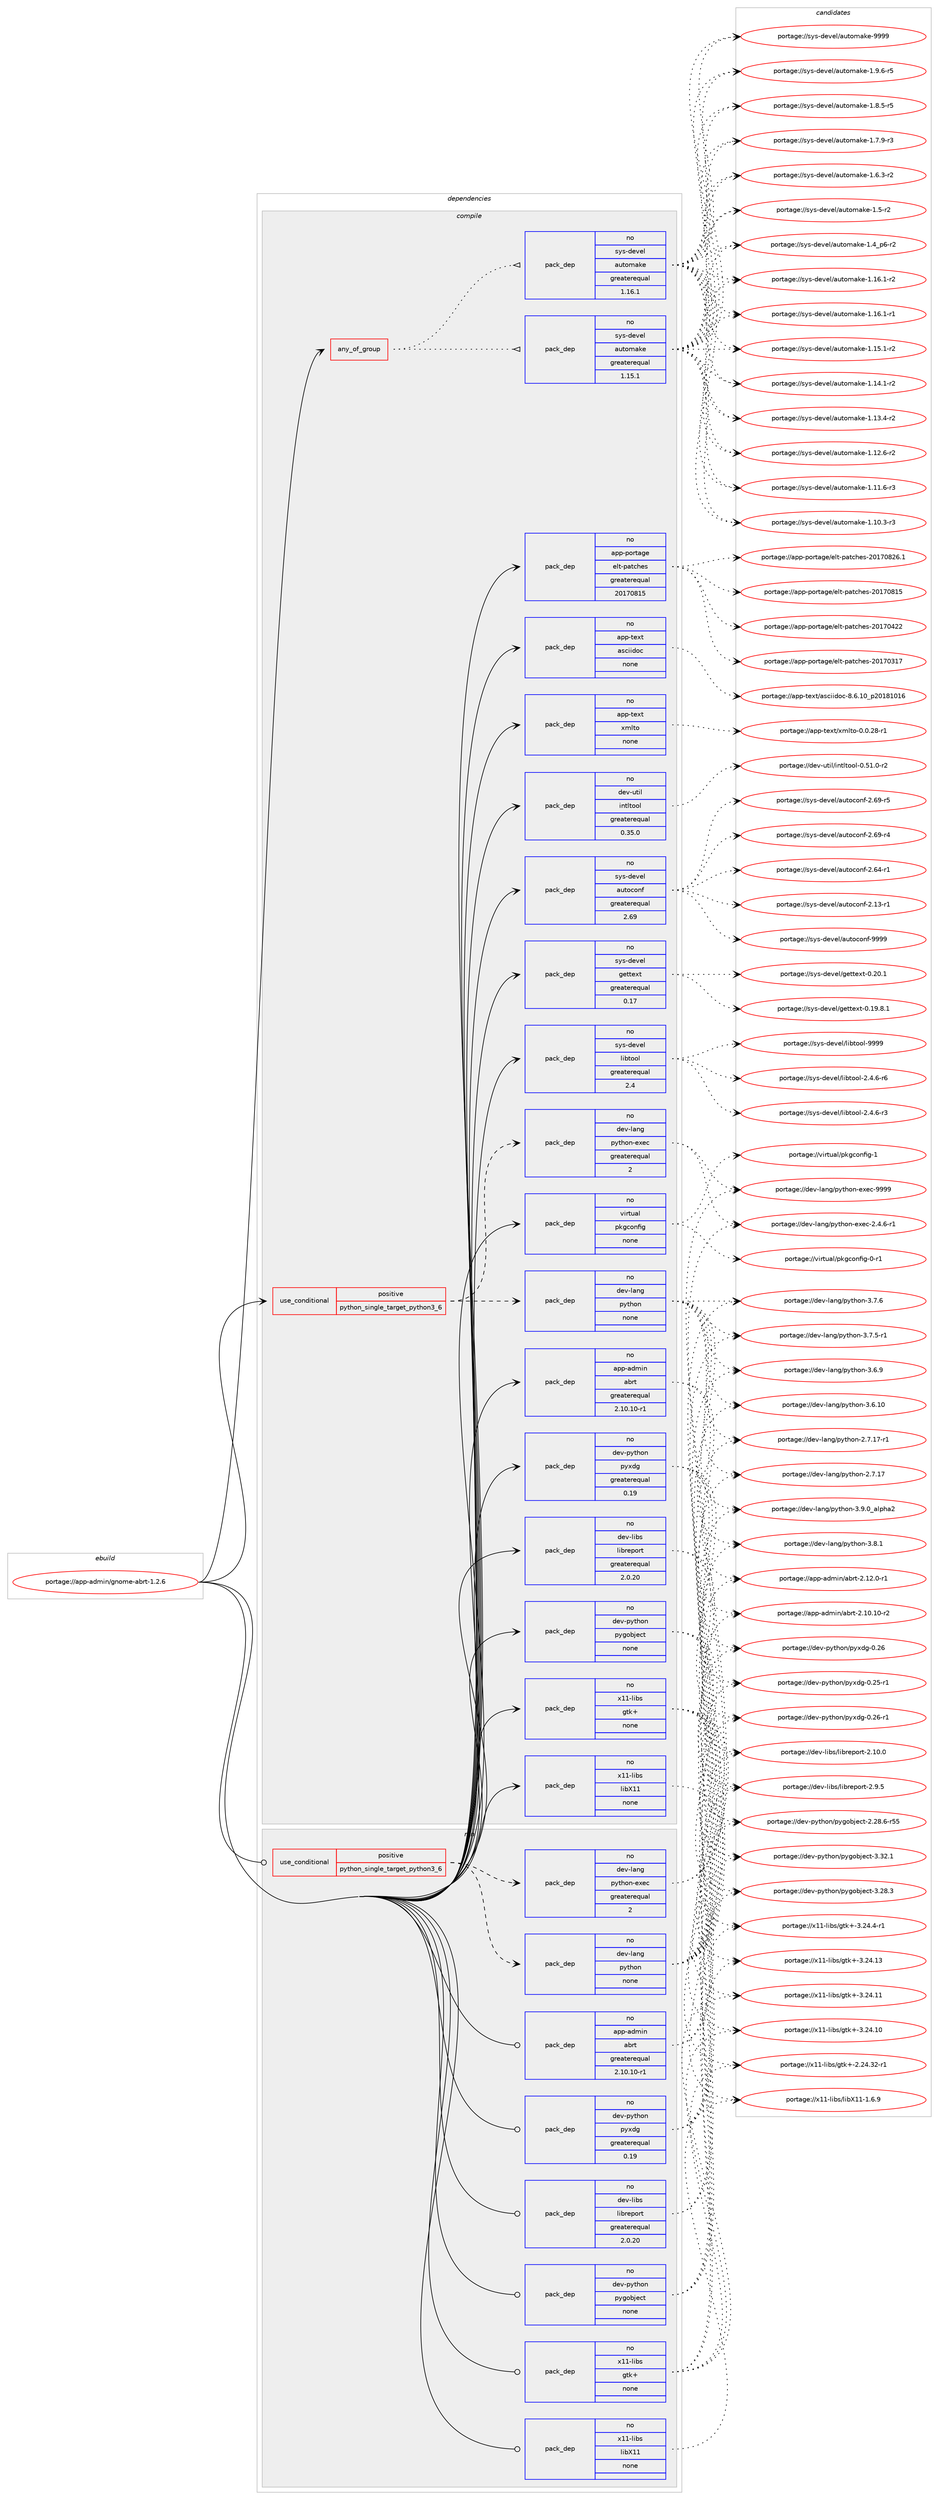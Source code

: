 digraph prolog {

# *************
# Graph options
# *************

newrank=true;
concentrate=true;
compound=true;
graph [rankdir=LR,fontname=Helvetica,fontsize=10,ranksep=1.5];#, ranksep=2.5, nodesep=0.2];
edge  [arrowhead=vee];
node  [fontname=Helvetica,fontsize=10];

# **********
# The ebuild
# **********

subgraph cluster_leftcol {
color=gray;
label=<<i>ebuild</i>>;
id [label="portage://app-admin/gnome-abrt-1.2.6", color=red, width=4, href="../app-admin/gnome-abrt-1.2.6.svg"];
}

# ****************
# The dependencies
# ****************

subgraph cluster_midcol {
color=gray;
label=<<i>dependencies</i>>;
subgraph cluster_compile {
fillcolor="#eeeeee";
style=filled;
label=<<i>compile</i>>;
subgraph any8426 {
dependency655505 [label=<<TABLE BORDER="0" CELLBORDER="1" CELLSPACING="0" CELLPADDING="4"><TR><TD CELLPADDING="10">any_of_group</TD></TR></TABLE>>, shape=none, color=red];subgraph pack491759 {
dependency655506 [label=<<TABLE BORDER="0" CELLBORDER="1" CELLSPACING="0" CELLPADDING="4" WIDTH="220"><TR><TD ROWSPAN="6" CELLPADDING="30">pack_dep</TD></TR><TR><TD WIDTH="110">no</TD></TR><TR><TD>sys-devel</TD></TR><TR><TD>automake</TD></TR><TR><TD>greaterequal</TD></TR><TR><TD>1.16.1</TD></TR></TABLE>>, shape=none, color=blue];
}
dependency655505:e -> dependency655506:w [weight=20,style="dotted",arrowhead="oinv"];
subgraph pack491760 {
dependency655507 [label=<<TABLE BORDER="0" CELLBORDER="1" CELLSPACING="0" CELLPADDING="4" WIDTH="220"><TR><TD ROWSPAN="6" CELLPADDING="30">pack_dep</TD></TR><TR><TD WIDTH="110">no</TD></TR><TR><TD>sys-devel</TD></TR><TR><TD>automake</TD></TR><TR><TD>greaterequal</TD></TR><TR><TD>1.15.1</TD></TR></TABLE>>, shape=none, color=blue];
}
dependency655505:e -> dependency655507:w [weight=20,style="dotted",arrowhead="oinv"];
}
id:e -> dependency655505:w [weight=20,style="solid",arrowhead="vee"];
subgraph cond155024 {
dependency655508 [label=<<TABLE BORDER="0" CELLBORDER="1" CELLSPACING="0" CELLPADDING="4"><TR><TD ROWSPAN="3" CELLPADDING="10">use_conditional</TD></TR><TR><TD>positive</TD></TR><TR><TD>python_single_target_python3_6</TD></TR></TABLE>>, shape=none, color=red];
subgraph pack491761 {
dependency655509 [label=<<TABLE BORDER="0" CELLBORDER="1" CELLSPACING="0" CELLPADDING="4" WIDTH="220"><TR><TD ROWSPAN="6" CELLPADDING="30">pack_dep</TD></TR><TR><TD WIDTH="110">no</TD></TR><TR><TD>dev-lang</TD></TR><TR><TD>python</TD></TR><TR><TD>none</TD></TR><TR><TD></TD></TR></TABLE>>, shape=none, color=blue];
}
dependency655508:e -> dependency655509:w [weight=20,style="dashed",arrowhead="vee"];
subgraph pack491762 {
dependency655510 [label=<<TABLE BORDER="0" CELLBORDER="1" CELLSPACING="0" CELLPADDING="4" WIDTH="220"><TR><TD ROWSPAN="6" CELLPADDING="30">pack_dep</TD></TR><TR><TD WIDTH="110">no</TD></TR><TR><TD>dev-lang</TD></TR><TR><TD>python-exec</TD></TR><TR><TD>greaterequal</TD></TR><TR><TD>2</TD></TR></TABLE>>, shape=none, color=blue];
}
dependency655508:e -> dependency655510:w [weight=20,style="dashed",arrowhead="vee"];
}
id:e -> dependency655508:w [weight=20,style="solid",arrowhead="vee"];
subgraph pack491763 {
dependency655511 [label=<<TABLE BORDER="0" CELLBORDER="1" CELLSPACING="0" CELLPADDING="4" WIDTH="220"><TR><TD ROWSPAN="6" CELLPADDING="30">pack_dep</TD></TR><TR><TD WIDTH="110">no</TD></TR><TR><TD>app-admin</TD></TR><TR><TD>abrt</TD></TR><TR><TD>greaterequal</TD></TR><TR><TD>2.10.10-r1</TD></TR></TABLE>>, shape=none, color=blue];
}
id:e -> dependency655511:w [weight=20,style="solid",arrowhead="vee"];
subgraph pack491764 {
dependency655512 [label=<<TABLE BORDER="0" CELLBORDER="1" CELLSPACING="0" CELLPADDING="4" WIDTH="220"><TR><TD ROWSPAN="6" CELLPADDING="30">pack_dep</TD></TR><TR><TD WIDTH="110">no</TD></TR><TR><TD>app-portage</TD></TR><TR><TD>elt-patches</TD></TR><TR><TD>greaterequal</TD></TR><TR><TD>20170815</TD></TR></TABLE>>, shape=none, color=blue];
}
id:e -> dependency655512:w [weight=20,style="solid",arrowhead="vee"];
subgraph pack491765 {
dependency655513 [label=<<TABLE BORDER="0" CELLBORDER="1" CELLSPACING="0" CELLPADDING="4" WIDTH="220"><TR><TD ROWSPAN="6" CELLPADDING="30">pack_dep</TD></TR><TR><TD WIDTH="110">no</TD></TR><TR><TD>app-text</TD></TR><TR><TD>asciidoc</TD></TR><TR><TD>none</TD></TR><TR><TD></TD></TR></TABLE>>, shape=none, color=blue];
}
id:e -> dependency655513:w [weight=20,style="solid",arrowhead="vee"];
subgraph pack491766 {
dependency655514 [label=<<TABLE BORDER="0" CELLBORDER="1" CELLSPACING="0" CELLPADDING="4" WIDTH="220"><TR><TD ROWSPAN="6" CELLPADDING="30">pack_dep</TD></TR><TR><TD WIDTH="110">no</TD></TR><TR><TD>app-text</TD></TR><TR><TD>xmlto</TD></TR><TR><TD>none</TD></TR><TR><TD></TD></TR></TABLE>>, shape=none, color=blue];
}
id:e -> dependency655514:w [weight=20,style="solid",arrowhead="vee"];
subgraph pack491767 {
dependency655515 [label=<<TABLE BORDER="0" CELLBORDER="1" CELLSPACING="0" CELLPADDING="4" WIDTH="220"><TR><TD ROWSPAN="6" CELLPADDING="30">pack_dep</TD></TR><TR><TD WIDTH="110">no</TD></TR><TR><TD>dev-libs</TD></TR><TR><TD>libreport</TD></TR><TR><TD>greaterequal</TD></TR><TR><TD>2.0.20</TD></TR></TABLE>>, shape=none, color=blue];
}
id:e -> dependency655515:w [weight=20,style="solid",arrowhead="vee"];
subgraph pack491768 {
dependency655516 [label=<<TABLE BORDER="0" CELLBORDER="1" CELLSPACING="0" CELLPADDING="4" WIDTH="220"><TR><TD ROWSPAN="6" CELLPADDING="30">pack_dep</TD></TR><TR><TD WIDTH="110">no</TD></TR><TR><TD>dev-python</TD></TR><TR><TD>pygobject</TD></TR><TR><TD>none</TD></TR><TR><TD></TD></TR></TABLE>>, shape=none, color=blue];
}
id:e -> dependency655516:w [weight=20,style="solid",arrowhead="vee"];
subgraph pack491769 {
dependency655517 [label=<<TABLE BORDER="0" CELLBORDER="1" CELLSPACING="0" CELLPADDING="4" WIDTH="220"><TR><TD ROWSPAN="6" CELLPADDING="30">pack_dep</TD></TR><TR><TD WIDTH="110">no</TD></TR><TR><TD>dev-python</TD></TR><TR><TD>pyxdg</TD></TR><TR><TD>greaterequal</TD></TR><TR><TD>0.19</TD></TR></TABLE>>, shape=none, color=blue];
}
id:e -> dependency655517:w [weight=20,style="solid",arrowhead="vee"];
subgraph pack491770 {
dependency655518 [label=<<TABLE BORDER="0" CELLBORDER="1" CELLSPACING="0" CELLPADDING="4" WIDTH="220"><TR><TD ROWSPAN="6" CELLPADDING="30">pack_dep</TD></TR><TR><TD WIDTH="110">no</TD></TR><TR><TD>dev-util</TD></TR><TR><TD>intltool</TD></TR><TR><TD>greaterequal</TD></TR><TR><TD>0.35.0</TD></TR></TABLE>>, shape=none, color=blue];
}
id:e -> dependency655518:w [weight=20,style="solid",arrowhead="vee"];
subgraph pack491771 {
dependency655519 [label=<<TABLE BORDER="0" CELLBORDER="1" CELLSPACING="0" CELLPADDING="4" WIDTH="220"><TR><TD ROWSPAN="6" CELLPADDING="30">pack_dep</TD></TR><TR><TD WIDTH="110">no</TD></TR><TR><TD>sys-devel</TD></TR><TR><TD>autoconf</TD></TR><TR><TD>greaterequal</TD></TR><TR><TD>2.69</TD></TR></TABLE>>, shape=none, color=blue];
}
id:e -> dependency655519:w [weight=20,style="solid",arrowhead="vee"];
subgraph pack491772 {
dependency655520 [label=<<TABLE BORDER="0" CELLBORDER="1" CELLSPACING="0" CELLPADDING="4" WIDTH="220"><TR><TD ROWSPAN="6" CELLPADDING="30">pack_dep</TD></TR><TR><TD WIDTH="110">no</TD></TR><TR><TD>sys-devel</TD></TR><TR><TD>gettext</TD></TR><TR><TD>greaterequal</TD></TR><TR><TD>0.17</TD></TR></TABLE>>, shape=none, color=blue];
}
id:e -> dependency655520:w [weight=20,style="solid",arrowhead="vee"];
subgraph pack491773 {
dependency655521 [label=<<TABLE BORDER="0" CELLBORDER="1" CELLSPACING="0" CELLPADDING="4" WIDTH="220"><TR><TD ROWSPAN="6" CELLPADDING="30">pack_dep</TD></TR><TR><TD WIDTH="110">no</TD></TR><TR><TD>sys-devel</TD></TR><TR><TD>libtool</TD></TR><TR><TD>greaterequal</TD></TR><TR><TD>2.4</TD></TR></TABLE>>, shape=none, color=blue];
}
id:e -> dependency655521:w [weight=20,style="solid",arrowhead="vee"];
subgraph pack491774 {
dependency655522 [label=<<TABLE BORDER="0" CELLBORDER="1" CELLSPACING="0" CELLPADDING="4" WIDTH="220"><TR><TD ROWSPAN="6" CELLPADDING="30">pack_dep</TD></TR><TR><TD WIDTH="110">no</TD></TR><TR><TD>virtual</TD></TR><TR><TD>pkgconfig</TD></TR><TR><TD>none</TD></TR><TR><TD></TD></TR></TABLE>>, shape=none, color=blue];
}
id:e -> dependency655522:w [weight=20,style="solid",arrowhead="vee"];
subgraph pack491775 {
dependency655523 [label=<<TABLE BORDER="0" CELLBORDER="1" CELLSPACING="0" CELLPADDING="4" WIDTH="220"><TR><TD ROWSPAN="6" CELLPADDING="30">pack_dep</TD></TR><TR><TD WIDTH="110">no</TD></TR><TR><TD>x11-libs</TD></TR><TR><TD>gtk+</TD></TR><TR><TD>none</TD></TR><TR><TD></TD></TR></TABLE>>, shape=none, color=blue];
}
id:e -> dependency655523:w [weight=20,style="solid",arrowhead="vee"];
subgraph pack491776 {
dependency655524 [label=<<TABLE BORDER="0" CELLBORDER="1" CELLSPACING="0" CELLPADDING="4" WIDTH="220"><TR><TD ROWSPAN="6" CELLPADDING="30">pack_dep</TD></TR><TR><TD WIDTH="110">no</TD></TR><TR><TD>x11-libs</TD></TR><TR><TD>libX11</TD></TR><TR><TD>none</TD></TR><TR><TD></TD></TR></TABLE>>, shape=none, color=blue];
}
id:e -> dependency655524:w [weight=20,style="solid",arrowhead="vee"];
}
subgraph cluster_compileandrun {
fillcolor="#eeeeee";
style=filled;
label=<<i>compile and run</i>>;
}
subgraph cluster_run {
fillcolor="#eeeeee";
style=filled;
label=<<i>run</i>>;
subgraph cond155025 {
dependency655525 [label=<<TABLE BORDER="0" CELLBORDER="1" CELLSPACING="0" CELLPADDING="4"><TR><TD ROWSPAN="3" CELLPADDING="10">use_conditional</TD></TR><TR><TD>positive</TD></TR><TR><TD>python_single_target_python3_6</TD></TR></TABLE>>, shape=none, color=red];
subgraph pack491777 {
dependency655526 [label=<<TABLE BORDER="0" CELLBORDER="1" CELLSPACING="0" CELLPADDING="4" WIDTH="220"><TR><TD ROWSPAN="6" CELLPADDING="30">pack_dep</TD></TR><TR><TD WIDTH="110">no</TD></TR><TR><TD>dev-lang</TD></TR><TR><TD>python</TD></TR><TR><TD>none</TD></TR><TR><TD></TD></TR></TABLE>>, shape=none, color=blue];
}
dependency655525:e -> dependency655526:w [weight=20,style="dashed",arrowhead="vee"];
subgraph pack491778 {
dependency655527 [label=<<TABLE BORDER="0" CELLBORDER="1" CELLSPACING="0" CELLPADDING="4" WIDTH="220"><TR><TD ROWSPAN="6" CELLPADDING="30">pack_dep</TD></TR><TR><TD WIDTH="110">no</TD></TR><TR><TD>dev-lang</TD></TR><TR><TD>python-exec</TD></TR><TR><TD>greaterequal</TD></TR><TR><TD>2</TD></TR></TABLE>>, shape=none, color=blue];
}
dependency655525:e -> dependency655527:w [weight=20,style="dashed",arrowhead="vee"];
}
id:e -> dependency655525:w [weight=20,style="solid",arrowhead="odot"];
subgraph pack491779 {
dependency655528 [label=<<TABLE BORDER="0" CELLBORDER="1" CELLSPACING="0" CELLPADDING="4" WIDTH="220"><TR><TD ROWSPAN="6" CELLPADDING="30">pack_dep</TD></TR><TR><TD WIDTH="110">no</TD></TR><TR><TD>app-admin</TD></TR><TR><TD>abrt</TD></TR><TR><TD>greaterequal</TD></TR><TR><TD>2.10.10-r1</TD></TR></TABLE>>, shape=none, color=blue];
}
id:e -> dependency655528:w [weight=20,style="solid",arrowhead="odot"];
subgraph pack491780 {
dependency655529 [label=<<TABLE BORDER="0" CELLBORDER="1" CELLSPACING="0" CELLPADDING="4" WIDTH="220"><TR><TD ROWSPAN="6" CELLPADDING="30">pack_dep</TD></TR><TR><TD WIDTH="110">no</TD></TR><TR><TD>dev-libs</TD></TR><TR><TD>libreport</TD></TR><TR><TD>greaterequal</TD></TR><TR><TD>2.0.20</TD></TR></TABLE>>, shape=none, color=blue];
}
id:e -> dependency655529:w [weight=20,style="solid",arrowhead="odot"];
subgraph pack491781 {
dependency655530 [label=<<TABLE BORDER="0" CELLBORDER="1" CELLSPACING="0" CELLPADDING="4" WIDTH="220"><TR><TD ROWSPAN="6" CELLPADDING="30">pack_dep</TD></TR><TR><TD WIDTH="110">no</TD></TR><TR><TD>dev-python</TD></TR><TR><TD>pygobject</TD></TR><TR><TD>none</TD></TR><TR><TD></TD></TR></TABLE>>, shape=none, color=blue];
}
id:e -> dependency655530:w [weight=20,style="solid",arrowhead="odot"];
subgraph pack491782 {
dependency655531 [label=<<TABLE BORDER="0" CELLBORDER="1" CELLSPACING="0" CELLPADDING="4" WIDTH="220"><TR><TD ROWSPAN="6" CELLPADDING="30">pack_dep</TD></TR><TR><TD WIDTH="110">no</TD></TR><TR><TD>dev-python</TD></TR><TR><TD>pyxdg</TD></TR><TR><TD>greaterequal</TD></TR><TR><TD>0.19</TD></TR></TABLE>>, shape=none, color=blue];
}
id:e -> dependency655531:w [weight=20,style="solid",arrowhead="odot"];
subgraph pack491783 {
dependency655532 [label=<<TABLE BORDER="0" CELLBORDER="1" CELLSPACING="0" CELLPADDING="4" WIDTH="220"><TR><TD ROWSPAN="6" CELLPADDING="30">pack_dep</TD></TR><TR><TD WIDTH="110">no</TD></TR><TR><TD>x11-libs</TD></TR><TR><TD>gtk+</TD></TR><TR><TD>none</TD></TR><TR><TD></TD></TR></TABLE>>, shape=none, color=blue];
}
id:e -> dependency655532:w [weight=20,style="solid",arrowhead="odot"];
subgraph pack491784 {
dependency655533 [label=<<TABLE BORDER="0" CELLBORDER="1" CELLSPACING="0" CELLPADDING="4" WIDTH="220"><TR><TD ROWSPAN="6" CELLPADDING="30">pack_dep</TD></TR><TR><TD WIDTH="110">no</TD></TR><TR><TD>x11-libs</TD></TR><TR><TD>libX11</TD></TR><TR><TD>none</TD></TR><TR><TD></TD></TR></TABLE>>, shape=none, color=blue];
}
id:e -> dependency655533:w [weight=20,style="solid",arrowhead="odot"];
}
}

# **************
# The candidates
# **************

subgraph cluster_choices {
rank=same;
color=gray;
label=<<i>candidates</i>>;

subgraph choice491759 {
color=black;
nodesep=1;
choice115121115451001011181011084797117116111109971071014557575757 [label="portage://sys-devel/automake-9999", color=red, width=4,href="../sys-devel/automake-9999.svg"];
choice115121115451001011181011084797117116111109971071014549465746544511453 [label="portage://sys-devel/automake-1.9.6-r5", color=red, width=4,href="../sys-devel/automake-1.9.6-r5.svg"];
choice115121115451001011181011084797117116111109971071014549465646534511453 [label="portage://sys-devel/automake-1.8.5-r5", color=red, width=4,href="../sys-devel/automake-1.8.5-r5.svg"];
choice115121115451001011181011084797117116111109971071014549465546574511451 [label="portage://sys-devel/automake-1.7.9-r3", color=red, width=4,href="../sys-devel/automake-1.7.9-r3.svg"];
choice115121115451001011181011084797117116111109971071014549465446514511450 [label="portage://sys-devel/automake-1.6.3-r2", color=red, width=4,href="../sys-devel/automake-1.6.3-r2.svg"];
choice11512111545100101118101108479711711611110997107101454946534511450 [label="portage://sys-devel/automake-1.5-r2", color=red, width=4,href="../sys-devel/automake-1.5-r2.svg"];
choice115121115451001011181011084797117116111109971071014549465295112544511450 [label="portage://sys-devel/automake-1.4_p6-r2", color=red, width=4,href="../sys-devel/automake-1.4_p6-r2.svg"];
choice11512111545100101118101108479711711611110997107101454946495446494511450 [label="portage://sys-devel/automake-1.16.1-r2", color=red, width=4,href="../sys-devel/automake-1.16.1-r2.svg"];
choice11512111545100101118101108479711711611110997107101454946495446494511449 [label="portage://sys-devel/automake-1.16.1-r1", color=red, width=4,href="../sys-devel/automake-1.16.1-r1.svg"];
choice11512111545100101118101108479711711611110997107101454946495346494511450 [label="portage://sys-devel/automake-1.15.1-r2", color=red, width=4,href="../sys-devel/automake-1.15.1-r2.svg"];
choice11512111545100101118101108479711711611110997107101454946495246494511450 [label="portage://sys-devel/automake-1.14.1-r2", color=red, width=4,href="../sys-devel/automake-1.14.1-r2.svg"];
choice11512111545100101118101108479711711611110997107101454946495146524511450 [label="portage://sys-devel/automake-1.13.4-r2", color=red, width=4,href="../sys-devel/automake-1.13.4-r2.svg"];
choice11512111545100101118101108479711711611110997107101454946495046544511450 [label="portage://sys-devel/automake-1.12.6-r2", color=red, width=4,href="../sys-devel/automake-1.12.6-r2.svg"];
choice11512111545100101118101108479711711611110997107101454946494946544511451 [label="portage://sys-devel/automake-1.11.6-r3", color=red, width=4,href="../sys-devel/automake-1.11.6-r3.svg"];
choice11512111545100101118101108479711711611110997107101454946494846514511451 [label="portage://sys-devel/automake-1.10.3-r3", color=red, width=4,href="../sys-devel/automake-1.10.3-r3.svg"];
dependency655506:e -> choice115121115451001011181011084797117116111109971071014557575757:w [style=dotted,weight="100"];
dependency655506:e -> choice115121115451001011181011084797117116111109971071014549465746544511453:w [style=dotted,weight="100"];
dependency655506:e -> choice115121115451001011181011084797117116111109971071014549465646534511453:w [style=dotted,weight="100"];
dependency655506:e -> choice115121115451001011181011084797117116111109971071014549465546574511451:w [style=dotted,weight="100"];
dependency655506:e -> choice115121115451001011181011084797117116111109971071014549465446514511450:w [style=dotted,weight="100"];
dependency655506:e -> choice11512111545100101118101108479711711611110997107101454946534511450:w [style=dotted,weight="100"];
dependency655506:e -> choice115121115451001011181011084797117116111109971071014549465295112544511450:w [style=dotted,weight="100"];
dependency655506:e -> choice11512111545100101118101108479711711611110997107101454946495446494511450:w [style=dotted,weight="100"];
dependency655506:e -> choice11512111545100101118101108479711711611110997107101454946495446494511449:w [style=dotted,weight="100"];
dependency655506:e -> choice11512111545100101118101108479711711611110997107101454946495346494511450:w [style=dotted,weight="100"];
dependency655506:e -> choice11512111545100101118101108479711711611110997107101454946495246494511450:w [style=dotted,weight="100"];
dependency655506:e -> choice11512111545100101118101108479711711611110997107101454946495146524511450:w [style=dotted,weight="100"];
dependency655506:e -> choice11512111545100101118101108479711711611110997107101454946495046544511450:w [style=dotted,weight="100"];
dependency655506:e -> choice11512111545100101118101108479711711611110997107101454946494946544511451:w [style=dotted,weight="100"];
dependency655506:e -> choice11512111545100101118101108479711711611110997107101454946494846514511451:w [style=dotted,weight="100"];
}
subgraph choice491760 {
color=black;
nodesep=1;
choice115121115451001011181011084797117116111109971071014557575757 [label="portage://sys-devel/automake-9999", color=red, width=4,href="../sys-devel/automake-9999.svg"];
choice115121115451001011181011084797117116111109971071014549465746544511453 [label="portage://sys-devel/automake-1.9.6-r5", color=red, width=4,href="../sys-devel/automake-1.9.6-r5.svg"];
choice115121115451001011181011084797117116111109971071014549465646534511453 [label="portage://sys-devel/automake-1.8.5-r5", color=red, width=4,href="../sys-devel/automake-1.8.5-r5.svg"];
choice115121115451001011181011084797117116111109971071014549465546574511451 [label="portage://sys-devel/automake-1.7.9-r3", color=red, width=4,href="../sys-devel/automake-1.7.9-r3.svg"];
choice115121115451001011181011084797117116111109971071014549465446514511450 [label="portage://sys-devel/automake-1.6.3-r2", color=red, width=4,href="../sys-devel/automake-1.6.3-r2.svg"];
choice11512111545100101118101108479711711611110997107101454946534511450 [label="portage://sys-devel/automake-1.5-r2", color=red, width=4,href="../sys-devel/automake-1.5-r2.svg"];
choice115121115451001011181011084797117116111109971071014549465295112544511450 [label="portage://sys-devel/automake-1.4_p6-r2", color=red, width=4,href="../sys-devel/automake-1.4_p6-r2.svg"];
choice11512111545100101118101108479711711611110997107101454946495446494511450 [label="portage://sys-devel/automake-1.16.1-r2", color=red, width=4,href="../sys-devel/automake-1.16.1-r2.svg"];
choice11512111545100101118101108479711711611110997107101454946495446494511449 [label="portage://sys-devel/automake-1.16.1-r1", color=red, width=4,href="../sys-devel/automake-1.16.1-r1.svg"];
choice11512111545100101118101108479711711611110997107101454946495346494511450 [label="portage://sys-devel/automake-1.15.1-r2", color=red, width=4,href="../sys-devel/automake-1.15.1-r2.svg"];
choice11512111545100101118101108479711711611110997107101454946495246494511450 [label="portage://sys-devel/automake-1.14.1-r2", color=red, width=4,href="../sys-devel/automake-1.14.1-r2.svg"];
choice11512111545100101118101108479711711611110997107101454946495146524511450 [label="portage://sys-devel/automake-1.13.4-r2", color=red, width=4,href="../sys-devel/automake-1.13.4-r2.svg"];
choice11512111545100101118101108479711711611110997107101454946495046544511450 [label="portage://sys-devel/automake-1.12.6-r2", color=red, width=4,href="../sys-devel/automake-1.12.6-r2.svg"];
choice11512111545100101118101108479711711611110997107101454946494946544511451 [label="portage://sys-devel/automake-1.11.6-r3", color=red, width=4,href="../sys-devel/automake-1.11.6-r3.svg"];
choice11512111545100101118101108479711711611110997107101454946494846514511451 [label="portage://sys-devel/automake-1.10.3-r3", color=red, width=4,href="../sys-devel/automake-1.10.3-r3.svg"];
dependency655507:e -> choice115121115451001011181011084797117116111109971071014557575757:w [style=dotted,weight="100"];
dependency655507:e -> choice115121115451001011181011084797117116111109971071014549465746544511453:w [style=dotted,weight="100"];
dependency655507:e -> choice115121115451001011181011084797117116111109971071014549465646534511453:w [style=dotted,weight="100"];
dependency655507:e -> choice115121115451001011181011084797117116111109971071014549465546574511451:w [style=dotted,weight="100"];
dependency655507:e -> choice115121115451001011181011084797117116111109971071014549465446514511450:w [style=dotted,weight="100"];
dependency655507:e -> choice11512111545100101118101108479711711611110997107101454946534511450:w [style=dotted,weight="100"];
dependency655507:e -> choice115121115451001011181011084797117116111109971071014549465295112544511450:w [style=dotted,weight="100"];
dependency655507:e -> choice11512111545100101118101108479711711611110997107101454946495446494511450:w [style=dotted,weight="100"];
dependency655507:e -> choice11512111545100101118101108479711711611110997107101454946495446494511449:w [style=dotted,weight="100"];
dependency655507:e -> choice11512111545100101118101108479711711611110997107101454946495346494511450:w [style=dotted,weight="100"];
dependency655507:e -> choice11512111545100101118101108479711711611110997107101454946495246494511450:w [style=dotted,weight="100"];
dependency655507:e -> choice11512111545100101118101108479711711611110997107101454946495146524511450:w [style=dotted,weight="100"];
dependency655507:e -> choice11512111545100101118101108479711711611110997107101454946495046544511450:w [style=dotted,weight="100"];
dependency655507:e -> choice11512111545100101118101108479711711611110997107101454946494946544511451:w [style=dotted,weight="100"];
dependency655507:e -> choice11512111545100101118101108479711711611110997107101454946494846514511451:w [style=dotted,weight="100"];
}
subgraph choice491761 {
color=black;
nodesep=1;
choice10010111845108971101034711212111610411111045514657464895971081121049750 [label="portage://dev-lang/python-3.9.0_alpha2", color=red, width=4,href="../dev-lang/python-3.9.0_alpha2.svg"];
choice100101118451089711010347112121116104111110455146564649 [label="portage://dev-lang/python-3.8.1", color=red, width=4,href="../dev-lang/python-3.8.1.svg"];
choice100101118451089711010347112121116104111110455146554654 [label="portage://dev-lang/python-3.7.6", color=red, width=4,href="../dev-lang/python-3.7.6.svg"];
choice1001011184510897110103471121211161041111104551465546534511449 [label="portage://dev-lang/python-3.7.5-r1", color=red, width=4,href="../dev-lang/python-3.7.5-r1.svg"];
choice100101118451089711010347112121116104111110455146544657 [label="portage://dev-lang/python-3.6.9", color=red, width=4,href="../dev-lang/python-3.6.9.svg"];
choice10010111845108971101034711212111610411111045514654464948 [label="portage://dev-lang/python-3.6.10", color=red, width=4,href="../dev-lang/python-3.6.10.svg"];
choice100101118451089711010347112121116104111110455046554649554511449 [label="portage://dev-lang/python-2.7.17-r1", color=red, width=4,href="../dev-lang/python-2.7.17-r1.svg"];
choice10010111845108971101034711212111610411111045504655464955 [label="portage://dev-lang/python-2.7.17", color=red, width=4,href="../dev-lang/python-2.7.17.svg"];
dependency655509:e -> choice10010111845108971101034711212111610411111045514657464895971081121049750:w [style=dotted,weight="100"];
dependency655509:e -> choice100101118451089711010347112121116104111110455146564649:w [style=dotted,weight="100"];
dependency655509:e -> choice100101118451089711010347112121116104111110455146554654:w [style=dotted,weight="100"];
dependency655509:e -> choice1001011184510897110103471121211161041111104551465546534511449:w [style=dotted,weight="100"];
dependency655509:e -> choice100101118451089711010347112121116104111110455146544657:w [style=dotted,weight="100"];
dependency655509:e -> choice10010111845108971101034711212111610411111045514654464948:w [style=dotted,weight="100"];
dependency655509:e -> choice100101118451089711010347112121116104111110455046554649554511449:w [style=dotted,weight="100"];
dependency655509:e -> choice10010111845108971101034711212111610411111045504655464955:w [style=dotted,weight="100"];
}
subgraph choice491762 {
color=black;
nodesep=1;
choice10010111845108971101034711212111610411111045101120101994557575757 [label="portage://dev-lang/python-exec-9999", color=red, width=4,href="../dev-lang/python-exec-9999.svg"];
choice10010111845108971101034711212111610411111045101120101994550465246544511449 [label="portage://dev-lang/python-exec-2.4.6-r1", color=red, width=4,href="../dev-lang/python-exec-2.4.6-r1.svg"];
dependency655510:e -> choice10010111845108971101034711212111610411111045101120101994557575757:w [style=dotted,weight="100"];
dependency655510:e -> choice10010111845108971101034711212111610411111045101120101994550465246544511449:w [style=dotted,weight="100"];
}
subgraph choice491763 {
color=black;
nodesep=1;
choice971121124597100109105110479798114116455046495046484511449 [label="portage://app-admin/abrt-2.12.0-r1", color=red, width=4,href="../app-admin/abrt-2.12.0-r1.svg"];
choice97112112459710010910511047979811411645504649484649484511450 [label="portage://app-admin/abrt-2.10.10-r2", color=red, width=4,href="../app-admin/abrt-2.10.10-r2.svg"];
dependency655511:e -> choice971121124597100109105110479798114116455046495046484511449:w [style=dotted,weight="100"];
dependency655511:e -> choice97112112459710010910511047979811411645504649484649484511450:w [style=dotted,weight="100"];
}
subgraph choice491764 {
color=black;
nodesep=1;
choice971121124511211111411697103101471011081164511297116991041011154550484955485650544649 [label="portage://app-portage/elt-patches-20170826.1", color=red, width=4,href="../app-portage/elt-patches-20170826.1.svg"];
choice97112112451121111141169710310147101108116451129711699104101115455048495548564953 [label="portage://app-portage/elt-patches-20170815", color=red, width=4,href="../app-portage/elt-patches-20170815.svg"];
choice97112112451121111141169710310147101108116451129711699104101115455048495548525050 [label="portage://app-portage/elt-patches-20170422", color=red, width=4,href="../app-portage/elt-patches-20170422.svg"];
choice97112112451121111141169710310147101108116451129711699104101115455048495548514955 [label="portage://app-portage/elt-patches-20170317", color=red, width=4,href="../app-portage/elt-patches-20170317.svg"];
dependency655512:e -> choice971121124511211111411697103101471011081164511297116991041011154550484955485650544649:w [style=dotted,weight="100"];
dependency655512:e -> choice97112112451121111141169710310147101108116451129711699104101115455048495548564953:w [style=dotted,weight="100"];
dependency655512:e -> choice97112112451121111141169710310147101108116451129711699104101115455048495548525050:w [style=dotted,weight="100"];
dependency655512:e -> choice97112112451121111141169710310147101108116451129711699104101115455048495548514955:w [style=dotted,weight="100"];
}
subgraph choice491765 {
color=black;
nodesep=1;
choice97112112451161011201164797115991051051001119945564654464948951125048495649484954 [label="portage://app-text/asciidoc-8.6.10_p20181016", color=red, width=4,href="../app-text/asciidoc-8.6.10_p20181016.svg"];
dependency655513:e -> choice97112112451161011201164797115991051051001119945564654464948951125048495649484954:w [style=dotted,weight="100"];
}
subgraph choice491766 {
color=black;
nodesep=1;
choice971121124511610112011647120109108116111454846484650564511449 [label="portage://app-text/xmlto-0.0.28-r1", color=red, width=4,href="../app-text/xmlto-0.0.28-r1.svg"];
dependency655514:e -> choice971121124511610112011647120109108116111454846484650564511449:w [style=dotted,weight="100"];
}
subgraph choice491767 {
color=black;
nodesep=1;
choice10010111845108105981154710810598114101112111114116455046574653 [label="portage://dev-libs/libreport-2.9.5", color=red, width=4,href="../dev-libs/libreport-2.9.5.svg"];
choice1001011184510810598115471081059811410111211111411645504649484648 [label="portage://dev-libs/libreport-2.10.0", color=red, width=4,href="../dev-libs/libreport-2.10.0.svg"];
dependency655515:e -> choice10010111845108105981154710810598114101112111114116455046574653:w [style=dotted,weight="100"];
dependency655515:e -> choice1001011184510810598115471081059811410111211111411645504649484648:w [style=dotted,weight="100"];
}
subgraph choice491768 {
color=black;
nodesep=1;
choice1001011184511212111610411111047112121103111981061019911645514651504649 [label="portage://dev-python/pygobject-3.32.1", color=red, width=4,href="../dev-python/pygobject-3.32.1.svg"];
choice1001011184511212111610411111047112121103111981061019911645514650564651 [label="portage://dev-python/pygobject-3.28.3", color=red, width=4,href="../dev-python/pygobject-3.28.3.svg"];
choice1001011184511212111610411111047112121103111981061019911645504650564654451145353 [label="portage://dev-python/pygobject-2.28.6-r55", color=red, width=4,href="../dev-python/pygobject-2.28.6-r55.svg"];
dependency655516:e -> choice1001011184511212111610411111047112121103111981061019911645514651504649:w [style=dotted,weight="100"];
dependency655516:e -> choice1001011184511212111610411111047112121103111981061019911645514650564651:w [style=dotted,weight="100"];
dependency655516:e -> choice1001011184511212111610411111047112121103111981061019911645504650564654451145353:w [style=dotted,weight="100"];
}
subgraph choice491769 {
color=black;
nodesep=1;
choice100101118451121211161041111104711212112010010345484650544511449 [label="portage://dev-python/pyxdg-0.26-r1", color=red, width=4,href="../dev-python/pyxdg-0.26-r1.svg"];
choice10010111845112121116104111110471121211201001034548465054 [label="portage://dev-python/pyxdg-0.26", color=red, width=4,href="../dev-python/pyxdg-0.26.svg"];
choice100101118451121211161041111104711212112010010345484650534511449 [label="portage://dev-python/pyxdg-0.25-r1", color=red, width=4,href="../dev-python/pyxdg-0.25-r1.svg"];
dependency655517:e -> choice100101118451121211161041111104711212112010010345484650544511449:w [style=dotted,weight="100"];
dependency655517:e -> choice10010111845112121116104111110471121211201001034548465054:w [style=dotted,weight="100"];
dependency655517:e -> choice100101118451121211161041111104711212112010010345484650534511449:w [style=dotted,weight="100"];
}
subgraph choice491770 {
color=black;
nodesep=1;
choice1001011184511711610510847105110116108116111111108454846534946484511450 [label="portage://dev-util/intltool-0.51.0-r2", color=red, width=4,href="../dev-util/intltool-0.51.0-r2.svg"];
dependency655518:e -> choice1001011184511711610510847105110116108116111111108454846534946484511450:w [style=dotted,weight="100"];
}
subgraph choice491771 {
color=black;
nodesep=1;
choice115121115451001011181011084797117116111991111101024557575757 [label="portage://sys-devel/autoconf-9999", color=red, width=4,href="../sys-devel/autoconf-9999.svg"];
choice1151211154510010111810110847971171161119911111010245504654574511453 [label="portage://sys-devel/autoconf-2.69-r5", color=red, width=4,href="../sys-devel/autoconf-2.69-r5.svg"];
choice1151211154510010111810110847971171161119911111010245504654574511452 [label="portage://sys-devel/autoconf-2.69-r4", color=red, width=4,href="../sys-devel/autoconf-2.69-r4.svg"];
choice1151211154510010111810110847971171161119911111010245504654524511449 [label="portage://sys-devel/autoconf-2.64-r1", color=red, width=4,href="../sys-devel/autoconf-2.64-r1.svg"];
choice1151211154510010111810110847971171161119911111010245504649514511449 [label="portage://sys-devel/autoconf-2.13-r1", color=red, width=4,href="../sys-devel/autoconf-2.13-r1.svg"];
dependency655519:e -> choice115121115451001011181011084797117116111991111101024557575757:w [style=dotted,weight="100"];
dependency655519:e -> choice1151211154510010111810110847971171161119911111010245504654574511453:w [style=dotted,weight="100"];
dependency655519:e -> choice1151211154510010111810110847971171161119911111010245504654574511452:w [style=dotted,weight="100"];
dependency655519:e -> choice1151211154510010111810110847971171161119911111010245504654524511449:w [style=dotted,weight="100"];
dependency655519:e -> choice1151211154510010111810110847971171161119911111010245504649514511449:w [style=dotted,weight="100"];
}
subgraph choice491772 {
color=black;
nodesep=1;
choice115121115451001011181011084710310111611610112011645484650484649 [label="portage://sys-devel/gettext-0.20.1", color=red, width=4,href="../sys-devel/gettext-0.20.1.svg"];
choice1151211154510010111810110847103101116116101120116454846495746564649 [label="portage://sys-devel/gettext-0.19.8.1", color=red, width=4,href="../sys-devel/gettext-0.19.8.1.svg"];
dependency655520:e -> choice115121115451001011181011084710310111611610112011645484650484649:w [style=dotted,weight="100"];
dependency655520:e -> choice1151211154510010111810110847103101116116101120116454846495746564649:w [style=dotted,weight="100"];
}
subgraph choice491773 {
color=black;
nodesep=1;
choice1151211154510010111810110847108105981161111111084557575757 [label="portage://sys-devel/libtool-9999", color=red, width=4,href="../sys-devel/libtool-9999.svg"];
choice1151211154510010111810110847108105981161111111084550465246544511454 [label="portage://sys-devel/libtool-2.4.6-r6", color=red, width=4,href="../sys-devel/libtool-2.4.6-r6.svg"];
choice1151211154510010111810110847108105981161111111084550465246544511451 [label="portage://sys-devel/libtool-2.4.6-r3", color=red, width=4,href="../sys-devel/libtool-2.4.6-r3.svg"];
dependency655521:e -> choice1151211154510010111810110847108105981161111111084557575757:w [style=dotted,weight="100"];
dependency655521:e -> choice1151211154510010111810110847108105981161111111084550465246544511454:w [style=dotted,weight="100"];
dependency655521:e -> choice1151211154510010111810110847108105981161111111084550465246544511451:w [style=dotted,weight="100"];
}
subgraph choice491774 {
color=black;
nodesep=1;
choice1181051141161179710847112107103991111101021051034549 [label="portage://virtual/pkgconfig-1", color=red, width=4,href="../virtual/pkgconfig-1.svg"];
choice11810511411611797108471121071039911111010210510345484511449 [label="portage://virtual/pkgconfig-0-r1", color=red, width=4,href="../virtual/pkgconfig-0-r1.svg"];
dependency655522:e -> choice1181051141161179710847112107103991111101021051034549:w [style=dotted,weight="100"];
dependency655522:e -> choice11810511411611797108471121071039911111010210510345484511449:w [style=dotted,weight="100"];
}
subgraph choice491775 {
color=black;
nodesep=1;
choice120494945108105981154710311610743455146505246524511449 [label="portage://x11-libs/gtk+-3.24.4-r1", color=red, width=4,href="../x11-libs/gtk+-3.24.4-r1.svg"];
choice1204949451081059811547103116107434551465052464951 [label="portage://x11-libs/gtk+-3.24.13", color=red, width=4,href="../x11-libs/gtk+-3.24.13.svg"];
choice1204949451081059811547103116107434551465052464949 [label="portage://x11-libs/gtk+-3.24.11", color=red, width=4,href="../x11-libs/gtk+-3.24.11.svg"];
choice1204949451081059811547103116107434551465052464948 [label="portage://x11-libs/gtk+-3.24.10", color=red, width=4,href="../x11-libs/gtk+-3.24.10.svg"];
choice12049494510810598115471031161074345504650524651504511449 [label="portage://x11-libs/gtk+-2.24.32-r1", color=red, width=4,href="../x11-libs/gtk+-2.24.32-r1.svg"];
dependency655523:e -> choice120494945108105981154710311610743455146505246524511449:w [style=dotted,weight="100"];
dependency655523:e -> choice1204949451081059811547103116107434551465052464951:w [style=dotted,weight="100"];
dependency655523:e -> choice1204949451081059811547103116107434551465052464949:w [style=dotted,weight="100"];
dependency655523:e -> choice1204949451081059811547103116107434551465052464948:w [style=dotted,weight="100"];
dependency655523:e -> choice12049494510810598115471031161074345504650524651504511449:w [style=dotted,weight="100"];
}
subgraph choice491776 {
color=black;
nodesep=1;
choice120494945108105981154710810598884949454946544657 [label="portage://x11-libs/libX11-1.6.9", color=red, width=4,href="../x11-libs/libX11-1.6.9.svg"];
dependency655524:e -> choice120494945108105981154710810598884949454946544657:w [style=dotted,weight="100"];
}
subgraph choice491777 {
color=black;
nodesep=1;
choice10010111845108971101034711212111610411111045514657464895971081121049750 [label="portage://dev-lang/python-3.9.0_alpha2", color=red, width=4,href="../dev-lang/python-3.9.0_alpha2.svg"];
choice100101118451089711010347112121116104111110455146564649 [label="portage://dev-lang/python-3.8.1", color=red, width=4,href="../dev-lang/python-3.8.1.svg"];
choice100101118451089711010347112121116104111110455146554654 [label="portage://dev-lang/python-3.7.6", color=red, width=4,href="../dev-lang/python-3.7.6.svg"];
choice1001011184510897110103471121211161041111104551465546534511449 [label="portage://dev-lang/python-3.7.5-r1", color=red, width=4,href="../dev-lang/python-3.7.5-r1.svg"];
choice100101118451089711010347112121116104111110455146544657 [label="portage://dev-lang/python-3.6.9", color=red, width=4,href="../dev-lang/python-3.6.9.svg"];
choice10010111845108971101034711212111610411111045514654464948 [label="portage://dev-lang/python-3.6.10", color=red, width=4,href="../dev-lang/python-3.6.10.svg"];
choice100101118451089711010347112121116104111110455046554649554511449 [label="portage://dev-lang/python-2.7.17-r1", color=red, width=4,href="../dev-lang/python-2.7.17-r1.svg"];
choice10010111845108971101034711212111610411111045504655464955 [label="portage://dev-lang/python-2.7.17", color=red, width=4,href="../dev-lang/python-2.7.17.svg"];
dependency655526:e -> choice10010111845108971101034711212111610411111045514657464895971081121049750:w [style=dotted,weight="100"];
dependency655526:e -> choice100101118451089711010347112121116104111110455146564649:w [style=dotted,weight="100"];
dependency655526:e -> choice100101118451089711010347112121116104111110455146554654:w [style=dotted,weight="100"];
dependency655526:e -> choice1001011184510897110103471121211161041111104551465546534511449:w [style=dotted,weight="100"];
dependency655526:e -> choice100101118451089711010347112121116104111110455146544657:w [style=dotted,weight="100"];
dependency655526:e -> choice10010111845108971101034711212111610411111045514654464948:w [style=dotted,weight="100"];
dependency655526:e -> choice100101118451089711010347112121116104111110455046554649554511449:w [style=dotted,weight="100"];
dependency655526:e -> choice10010111845108971101034711212111610411111045504655464955:w [style=dotted,weight="100"];
}
subgraph choice491778 {
color=black;
nodesep=1;
choice10010111845108971101034711212111610411111045101120101994557575757 [label="portage://dev-lang/python-exec-9999", color=red, width=4,href="../dev-lang/python-exec-9999.svg"];
choice10010111845108971101034711212111610411111045101120101994550465246544511449 [label="portage://dev-lang/python-exec-2.4.6-r1", color=red, width=4,href="../dev-lang/python-exec-2.4.6-r1.svg"];
dependency655527:e -> choice10010111845108971101034711212111610411111045101120101994557575757:w [style=dotted,weight="100"];
dependency655527:e -> choice10010111845108971101034711212111610411111045101120101994550465246544511449:w [style=dotted,weight="100"];
}
subgraph choice491779 {
color=black;
nodesep=1;
choice971121124597100109105110479798114116455046495046484511449 [label="portage://app-admin/abrt-2.12.0-r1", color=red, width=4,href="../app-admin/abrt-2.12.0-r1.svg"];
choice97112112459710010910511047979811411645504649484649484511450 [label="portage://app-admin/abrt-2.10.10-r2", color=red, width=4,href="../app-admin/abrt-2.10.10-r2.svg"];
dependency655528:e -> choice971121124597100109105110479798114116455046495046484511449:w [style=dotted,weight="100"];
dependency655528:e -> choice97112112459710010910511047979811411645504649484649484511450:w [style=dotted,weight="100"];
}
subgraph choice491780 {
color=black;
nodesep=1;
choice10010111845108105981154710810598114101112111114116455046574653 [label="portage://dev-libs/libreport-2.9.5", color=red, width=4,href="../dev-libs/libreport-2.9.5.svg"];
choice1001011184510810598115471081059811410111211111411645504649484648 [label="portage://dev-libs/libreport-2.10.0", color=red, width=4,href="../dev-libs/libreport-2.10.0.svg"];
dependency655529:e -> choice10010111845108105981154710810598114101112111114116455046574653:w [style=dotted,weight="100"];
dependency655529:e -> choice1001011184510810598115471081059811410111211111411645504649484648:w [style=dotted,weight="100"];
}
subgraph choice491781 {
color=black;
nodesep=1;
choice1001011184511212111610411111047112121103111981061019911645514651504649 [label="portage://dev-python/pygobject-3.32.1", color=red, width=4,href="../dev-python/pygobject-3.32.1.svg"];
choice1001011184511212111610411111047112121103111981061019911645514650564651 [label="portage://dev-python/pygobject-3.28.3", color=red, width=4,href="../dev-python/pygobject-3.28.3.svg"];
choice1001011184511212111610411111047112121103111981061019911645504650564654451145353 [label="portage://dev-python/pygobject-2.28.6-r55", color=red, width=4,href="../dev-python/pygobject-2.28.6-r55.svg"];
dependency655530:e -> choice1001011184511212111610411111047112121103111981061019911645514651504649:w [style=dotted,weight="100"];
dependency655530:e -> choice1001011184511212111610411111047112121103111981061019911645514650564651:w [style=dotted,weight="100"];
dependency655530:e -> choice1001011184511212111610411111047112121103111981061019911645504650564654451145353:w [style=dotted,weight="100"];
}
subgraph choice491782 {
color=black;
nodesep=1;
choice100101118451121211161041111104711212112010010345484650544511449 [label="portage://dev-python/pyxdg-0.26-r1", color=red, width=4,href="../dev-python/pyxdg-0.26-r1.svg"];
choice10010111845112121116104111110471121211201001034548465054 [label="portage://dev-python/pyxdg-0.26", color=red, width=4,href="../dev-python/pyxdg-0.26.svg"];
choice100101118451121211161041111104711212112010010345484650534511449 [label="portage://dev-python/pyxdg-0.25-r1", color=red, width=4,href="../dev-python/pyxdg-0.25-r1.svg"];
dependency655531:e -> choice100101118451121211161041111104711212112010010345484650544511449:w [style=dotted,weight="100"];
dependency655531:e -> choice10010111845112121116104111110471121211201001034548465054:w [style=dotted,weight="100"];
dependency655531:e -> choice100101118451121211161041111104711212112010010345484650534511449:w [style=dotted,weight="100"];
}
subgraph choice491783 {
color=black;
nodesep=1;
choice120494945108105981154710311610743455146505246524511449 [label="portage://x11-libs/gtk+-3.24.4-r1", color=red, width=4,href="../x11-libs/gtk+-3.24.4-r1.svg"];
choice1204949451081059811547103116107434551465052464951 [label="portage://x11-libs/gtk+-3.24.13", color=red, width=4,href="../x11-libs/gtk+-3.24.13.svg"];
choice1204949451081059811547103116107434551465052464949 [label="portage://x11-libs/gtk+-3.24.11", color=red, width=4,href="../x11-libs/gtk+-3.24.11.svg"];
choice1204949451081059811547103116107434551465052464948 [label="portage://x11-libs/gtk+-3.24.10", color=red, width=4,href="../x11-libs/gtk+-3.24.10.svg"];
choice12049494510810598115471031161074345504650524651504511449 [label="portage://x11-libs/gtk+-2.24.32-r1", color=red, width=4,href="../x11-libs/gtk+-2.24.32-r1.svg"];
dependency655532:e -> choice120494945108105981154710311610743455146505246524511449:w [style=dotted,weight="100"];
dependency655532:e -> choice1204949451081059811547103116107434551465052464951:w [style=dotted,weight="100"];
dependency655532:e -> choice1204949451081059811547103116107434551465052464949:w [style=dotted,weight="100"];
dependency655532:e -> choice1204949451081059811547103116107434551465052464948:w [style=dotted,weight="100"];
dependency655532:e -> choice12049494510810598115471031161074345504650524651504511449:w [style=dotted,weight="100"];
}
subgraph choice491784 {
color=black;
nodesep=1;
choice120494945108105981154710810598884949454946544657 [label="portage://x11-libs/libX11-1.6.9", color=red, width=4,href="../x11-libs/libX11-1.6.9.svg"];
dependency655533:e -> choice120494945108105981154710810598884949454946544657:w [style=dotted,weight="100"];
}
}

}
